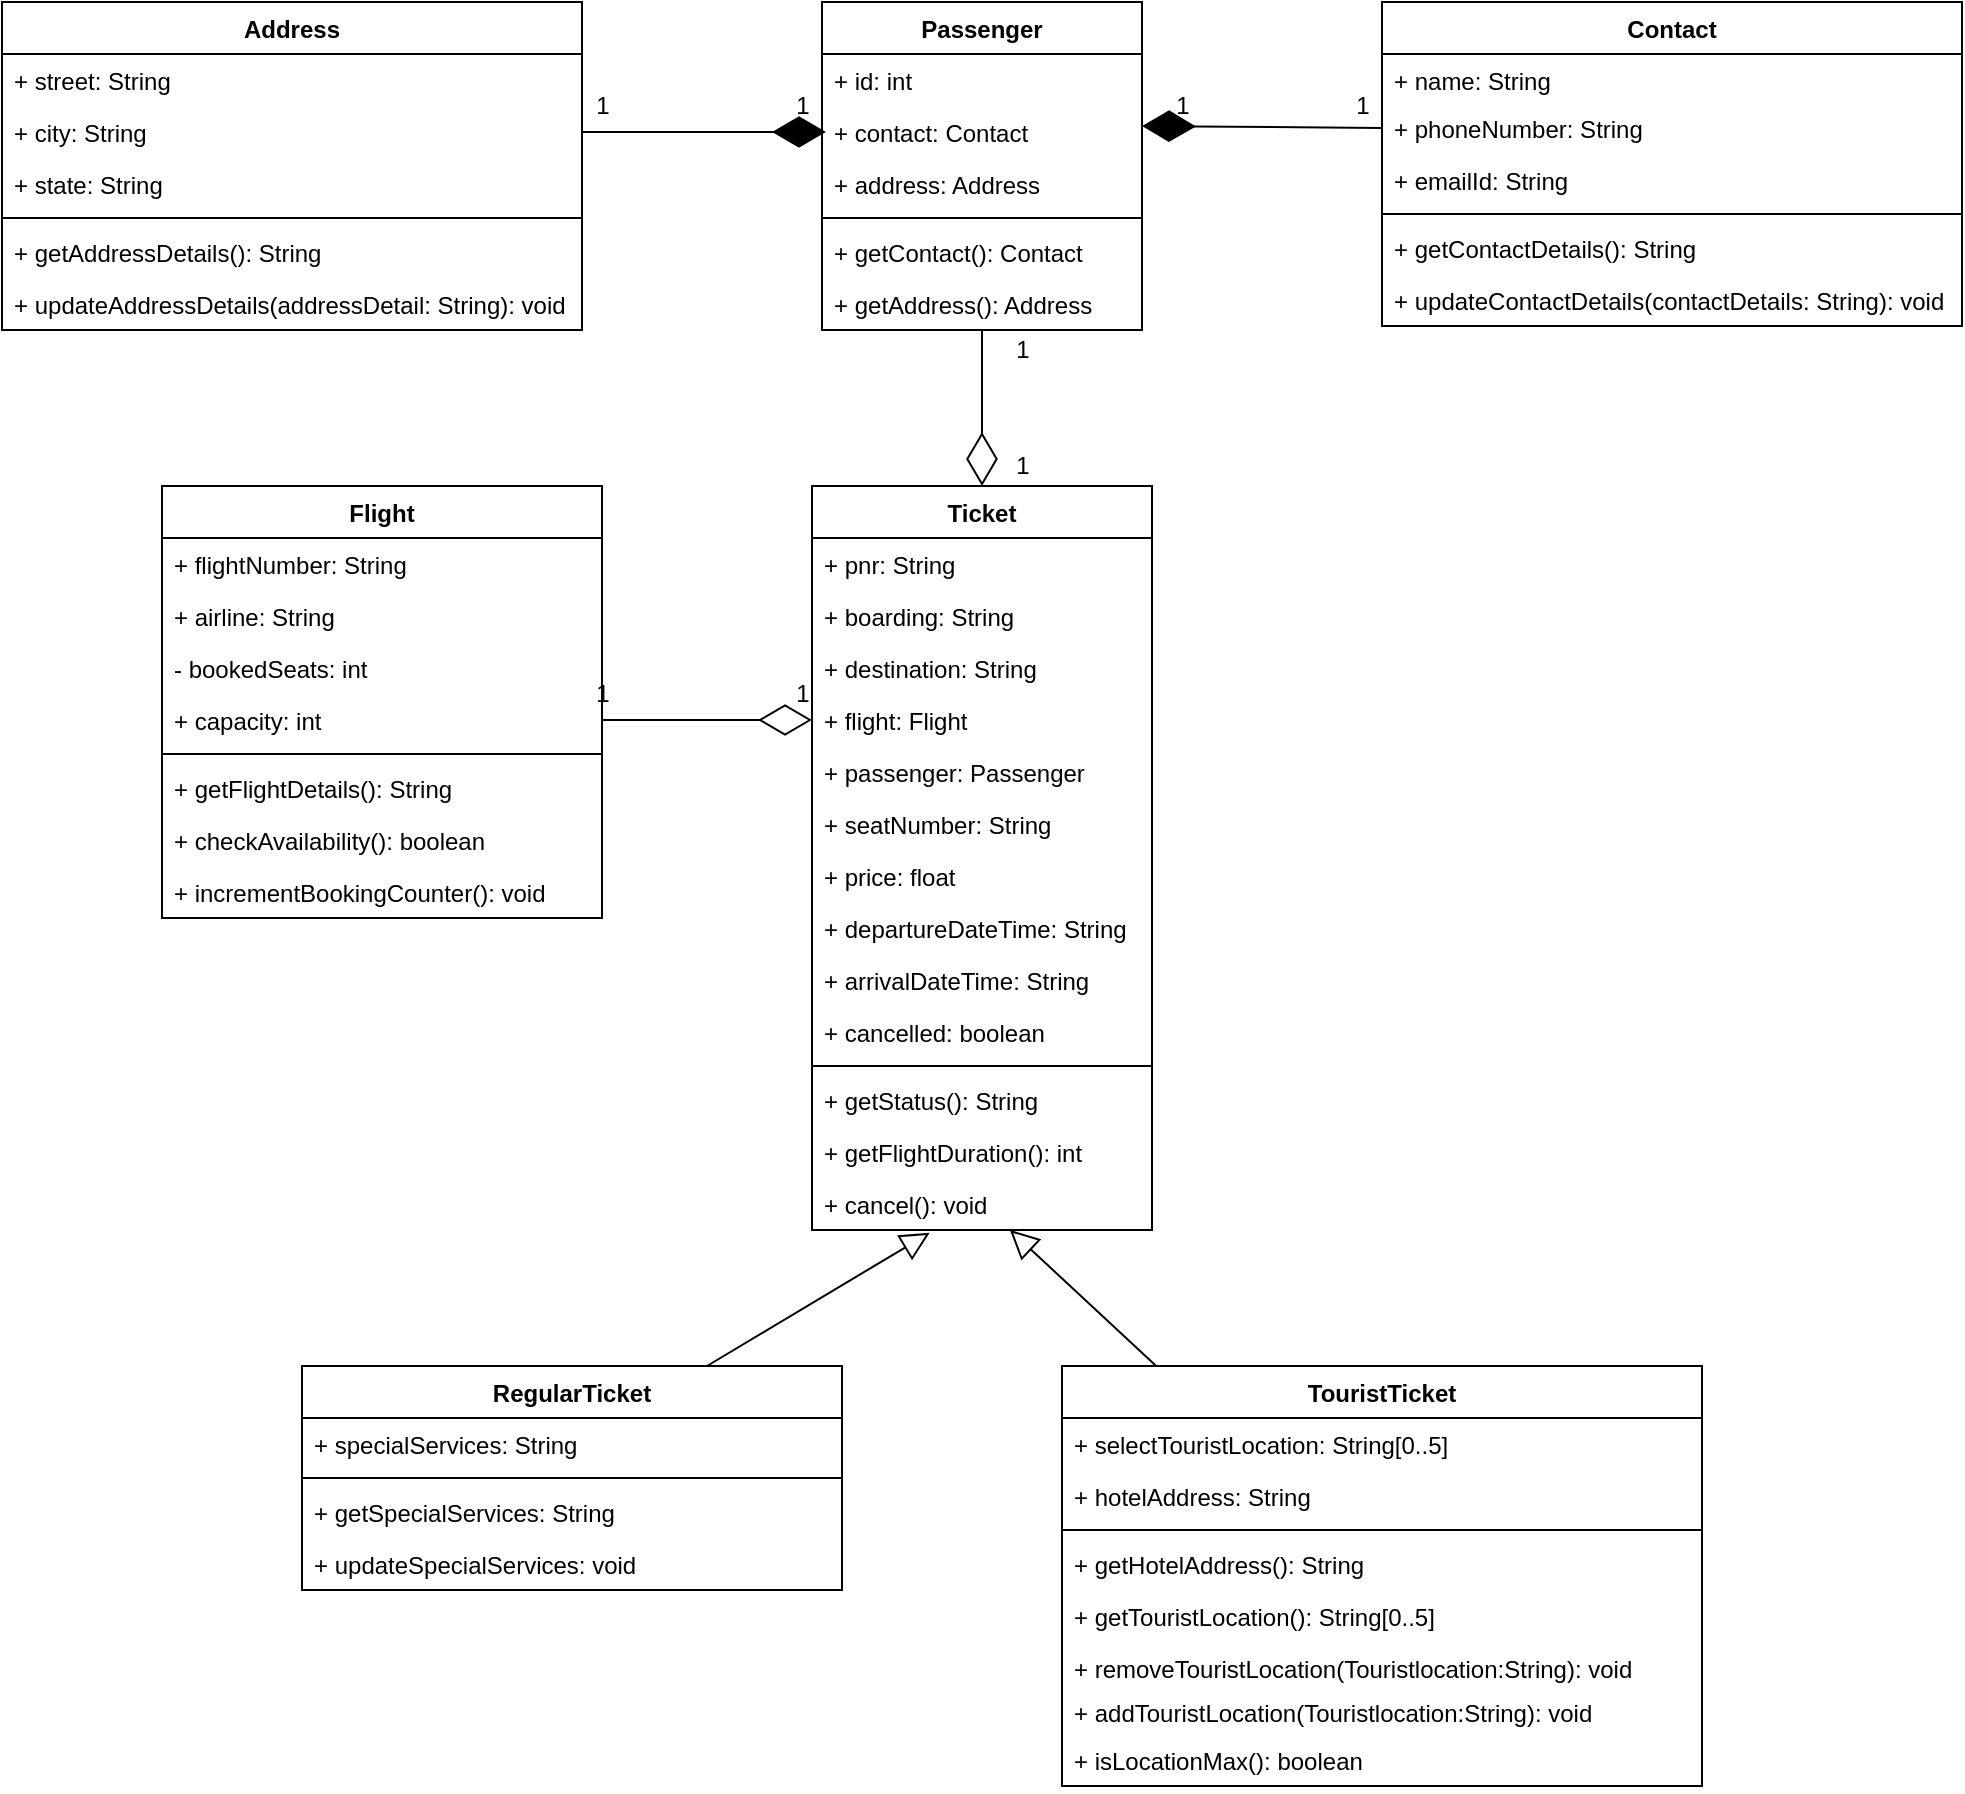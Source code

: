 <mxfile version="14.7.2" type="device"><diagram id="C5RBs43oDa-KdzZeNtuy" name="Page-1"><mxGraphModel dx="1278" dy="614" grid="1" gridSize="10" guides="1" tooltips="1" connect="1" arrows="1" fold="1" page="1" pageScale="1" pageWidth="827" pageHeight="1169" math="0" shadow="0"><root><mxCell id="WIyWlLk6GJQsqaUBKTNV-0"/><mxCell id="WIyWlLk6GJQsqaUBKTNV-1" parent="WIyWlLk6GJQsqaUBKTNV-0"/><mxCell id="apClMjxLR583thGksTaG-0" value="Address" style="swimlane;fontStyle=1;align=center;verticalAlign=top;childLayout=stackLayout;horizontal=1;startSize=26;horizontalStack=0;resizeParent=1;resizeParentMax=0;resizeLast=0;collapsible=1;marginBottom=0;" vertex="1" parent="WIyWlLk6GJQsqaUBKTNV-1"><mxGeometry x="230" y="38" width="290" height="164" as="geometry"><mxRectangle x="40" y="40" width="80" height="26" as="alternateBounds"/></mxGeometry></mxCell><mxCell id="apClMjxLR583thGksTaG-1" value="+ street: String&#10;" style="text;strokeColor=none;fillColor=none;align=left;verticalAlign=top;spacingLeft=4;spacingRight=4;overflow=hidden;rotatable=0;points=[[0,0.5],[1,0.5]];portConstraint=eastwest;" vertex="1" parent="apClMjxLR583thGksTaG-0"><mxGeometry y="26" width="290" height="26" as="geometry"/></mxCell><mxCell id="apClMjxLR583thGksTaG-5" value="+ city: String" style="text;strokeColor=none;fillColor=none;align=left;verticalAlign=top;spacingLeft=4;spacingRight=4;overflow=hidden;rotatable=0;points=[[0,0.5],[1,0.5]];portConstraint=eastwest;" vertex="1" parent="apClMjxLR583thGksTaG-0"><mxGeometry y="52" width="290" height="26" as="geometry"/></mxCell><mxCell id="apClMjxLR583thGksTaG-6" value="+ state: String" style="text;strokeColor=none;fillColor=none;align=left;verticalAlign=top;spacingLeft=4;spacingRight=4;overflow=hidden;rotatable=0;points=[[0,0.5],[1,0.5]];portConstraint=eastwest;" vertex="1" parent="apClMjxLR583thGksTaG-0"><mxGeometry y="78" width="290" height="26" as="geometry"/></mxCell><mxCell id="apClMjxLR583thGksTaG-2" value="" style="line;strokeWidth=1;fillColor=none;align=left;verticalAlign=middle;spacingTop=-1;spacingLeft=3;spacingRight=3;rotatable=0;labelPosition=right;points=[];portConstraint=eastwest;" vertex="1" parent="apClMjxLR583thGksTaG-0"><mxGeometry y="104" width="290" height="8" as="geometry"/></mxCell><mxCell id="apClMjxLR583thGksTaG-3" value="+ getAddressDetails(): String" style="text;strokeColor=none;fillColor=none;align=left;verticalAlign=top;spacingLeft=4;spacingRight=4;overflow=hidden;rotatable=0;points=[[0,0.5],[1,0.5]];portConstraint=eastwest;" vertex="1" parent="apClMjxLR583thGksTaG-0"><mxGeometry y="112" width="290" height="26" as="geometry"/></mxCell><mxCell id="apClMjxLR583thGksTaG-7" value="+ updateAddressDetails(addressDetail: String): void" style="text;strokeColor=none;fillColor=none;align=left;verticalAlign=top;spacingLeft=4;spacingRight=4;overflow=hidden;rotatable=0;points=[[0,0.5],[1,0.5]];portConstraint=eastwest;" vertex="1" parent="apClMjxLR583thGksTaG-0"><mxGeometry y="138" width="290" height="26" as="geometry"/></mxCell><mxCell id="apClMjxLR583thGksTaG-8" value="Flight" style="swimlane;fontStyle=1;align=center;verticalAlign=top;childLayout=stackLayout;horizontal=1;startSize=26;horizontalStack=0;resizeParent=1;resizeParentMax=0;resizeLast=0;collapsible=1;marginBottom=0;" vertex="1" parent="WIyWlLk6GJQsqaUBKTNV-1"><mxGeometry x="310" y="280" width="220" height="216" as="geometry"/></mxCell><mxCell id="apClMjxLR583thGksTaG-9" value="+ flightNumber: String" style="text;strokeColor=none;fillColor=none;align=left;verticalAlign=top;spacingLeft=4;spacingRight=4;overflow=hidden;rotatable=0;points=[[0,0.5],[1,0.5]];portConstraint=eastwest;" vertex="1" parent="apClMjxLR583thGksTaG-8"><mxGeometry y="26" width="220" height="26" as="geometry"/></mxCell><mxCell id="apClMjxLR583thGksTaG-12" value="+ airline: String" style="text;strokeColor=none;fillColor=none;align=left;verticalAlign=top;spacingLeft=4;spacingRight=4;overflow=hidden;rotatable=0;points=[[0,0.5],[1,0.5]];portConstraint=eastwest;" vertex="1" parent="apClMjxLR583thGksTaG-8"><mxGeometry y="52" width="220" height="26" as="geometry"/></mxCell><mxCell id="apClMjxLR583thGksTaG-13" value="- bookedSeats: int" style="text;strokeColor=none;fillColor=none;align=left;verticalAlign=top;spacingLeft=4;spacingRight=4;overflow=hidden;rotatable=0;points=[[0,0.5],[1,0.5]];portConstraint=eastwest;" vertex="1" parent="apClMjxLR583thGksTaG-8"><mxGeometry y="78" width="220" height="26" as="geometry"/></mxCell><mxCell id="apClMjxLR583thGksTaG-14" value="+ capacity: int" style="text;strokeColor=none;fillColor=none;align=left;verticalAlign=top;spacingLeft=4;spacingRight=4;overflow=hidden;rotatable=0;points=[[0,0.5],[1,0.5]];portConstraint=eastwest;" vertex="1" parent="apClMjxLR583thGksTaG-8"><mxGeometry y="104" width="220" height="26" as="geometry"/></mxCell><mxCell id="apClMjxLR583thGksTaG-10" value="" style="line;strokeWidth=1;fillColor=none;align=left;verticalAlign=middle;spacingTop=-1;spacingLeft=3;spacingRight=3;rotatable=0;labelPosition=right;points=[];portConstraint=eastwest;" vertex="1" parent="apClMjxLR583thGksTaG-8"><mxGeometry y="130" width="220" height="8" as="geometry"/></mxCell><mxCell id="apClMjxLR583thGksTaG-16" value="+ getFlightDetails(): String" style="text;strokeColor=none;fillColor=none;align=left;verticalAlign=top;spacingLeft=4;spacingRight=4;overflow=hidden;rotatable=0;points=[[0,0.5],[1,0.5]];portConstraint=eastwest;" vertex="1" parent="apClMjxLR583thGksTaG-8"><mxGeometry y="138" width="220" height="26" as="geometry"/></mxCell><mxCell id="apClMjxLR583thGksTaG-11" value="+ checkAvailability(): boolean" style="text;strokeColor=none;fillColor=none;align=left;verticalAlign=top;spacingLeft=4;spacingRight=4;overflow=hidden;rotatable=0;points=[[0,0.5],[1,0.5]];portConstraint=eastwest;" vertex="1" parent="apClMjxLR583thGksTaG-8"><mxGeometry y="164" width="220" height="26" as="geometry"/></mxCell><mxCell id="apClMjxLR583thGksTaG-17" value="+ incrementBookingCounter(): void" style="text;strokeColor=none;fillColor=none;align=left;verticalAlign=top;spacingLeft=4;spacingRight=4;overflow=hidden;rotatable=0;points=[[0,0.5],[1,0.5]];portConstraint=eastwest;" vertex="1" parent="apClMjxLR583thGksTaG-8"><mxGeometry y="190" width="220" height="26" as="geometry"/></mxCell><mxCell id="apClMjxLR583thGksTaG-18" value="Passenger" style="swimlane;fontStyle=1;align=center;verticalAlign=top;childLayout=stackLayout;horizontal=1;startSize=26;horizontalStack=0;resizeParent=1;resizeParentMax=0;resizeLast=0;collapsible=1;marginBottom=0;" vertex="1" parent="WIyWlLk6GJQsqaUBKTNV-1"><mxGeometry x="640" y="38" width="160" height="164" as="geometry"/></mxCell><mxCell id="apClMjxLR583thGksTaG-19" value="+ id: int" style="text;strokeColor=none;fillColor=none;align=left;verticalAlign=top;spacingLeft=4;spacingRight=4;overflow=hidden;rotatable=0;points=[[0,0.5],[1,0.5]];portConstraint=eastwest;" vertex="1" parent="apClMjxLR583thGksTaG-18"><mxGeometry y="26" width="160" height="26" as="geometry"/></mxCell><mxCell id="apClMjxLR583thGksTaG-23" value="+ contact: Contact" style="text;strokeColor=none;fillColor=none;align=left;verticalAlign=top;spacingLeft=4;spacingRight=4;overflow=hidden;rotatable=0;points=[[0,0.5],[1,0.5]];portConstraint=eastwest;" vertex="1" parent="apClMjxLR583thGksTaG-18"><mxGeometry y="52" width="160" height="26" as="geometry"/></mxCell><mxCell id="apClMjxLR583thGksTaG-22" value="+ address: Address" style="text;strokeColor=none;fillColor=none;align=left;verticalAlign=top;spacingLeft=4;spacingRight=4;overflow=hidden;rotatable=0;points=[[0,0.5],[1,0.5]];portConstraint=eastwest;" vertex="1" parent="apClMjxLR583thGksTaG-18"><mxGeometry y="78" width="160" height="26" as="geometry"/></mxCell><mxCell id="apClMjxLR583thGksTaG-20" value="" style="line;strokeWidth=1;fillColor=none;align=left;verticalAlign=middle;spacingTop=-1;spacingLeft=3;spacingRight=3;rotatable=0;labelPosition=right;points=[];portConstraint=eastwest;" vertex="1" parent="apClMjxLR583thGksTaG-18"><mxGeometry y="104" width="160" height="8" as="geometry"/></mxCell><mxCell id="apClMjxLR583thGksTaG-21" value="+ getContact(): Contact" style="text;strokeColor=none;fillColor=none;align=left;verticalAlign=top;spacingLeft=4;spacingRight=4;overflow=hidden;rotatable=0;points=[[0,0.5],[1,0.5]];portConstraint=eastwest;" vertex="1" parent="apClMjxLR583thGksTaG-18"><mxGeometry y="112" width="160" height="26" as="geometry"/></mxCell><mxCell id="apClMjxLR583thGksTaG-24" value="+ getAddress(): Address" style="text;strokeColor=none;fillColor=none;align=left;verticalAlign=top;spacingLeft=4;spacingRight=4;overflow=hidden;rotatable=0;points=[[0,0.5],[1,0.5]];portConstraint=eastwest;" vertex="1" parent="apClMjxLR583thGksTaG-18"><mxGeometry y="138" width="160" height="26" as="geometry"/></mxCell><mxCell id="apClMjxLR583thGksTaG-25" value="Contact" style="swimlane;fontStyle=1;align=center;verticalAlign=top;childLayout=stackLayout;horizontal=1;startSize=26;horizontalStack=0;resizeParent=1;resizeParentMax=0;resizeLast=0;collapsible=1;marginBottom=0;" vertex="1" parent="WIyWlLk6GJQsqaUBKTNV-1"><mxGeometry x="920" y="38" width="290" height="162" as="geometry"/></mxCell><mxCell id="apClMjxLR583thGksTaG-26" value="+ name: String" style="text;strokeColor=none;fillColor=none;align=left;verticalAlign=top;spacingLeft=4;spacingRight=4;overflow=hidden;rotatable=0;points=[[0,0.5],[1,0.5]];portConstraint=eastwest;" vertex="1" parent="apClMjxLR583thGksTaG-25"><mxGeometry y="26" width="290" height="24" as="geometry"/></mxCell><mxCell id="apClMjxLR583thGksTaG-29" value="+ phoneNumber: String" style="text;strokeColor=none;fillColor=none;align=left;verticalAlign=top;spacingLeft=4;spacingRight=4;overflow=hidden;rotatable=0;points=[[0,0.5],[1,0.5]];portConstraint=eastwest;" vertex="1" parent="apClMjxLR583thGksTaG-25"><mxGeometry y="50" width="290" height="26" as="geometry"/></mxCell><mxCell id="apClMjxLR583thGksTaG-30" value="+ emailId: String" style="text;strokeColor=none;fillColor=none;align=left;verticalAlign=top;spacingLeft=4;spacingRight=4;overflow=hidden;rotatable=0;points=[[0,0.5],[1,0.5]];portConstraint=eastwest;" vertex="1" parent="apClMjxLR583thGksTaG-25"><mxGeometry y="76" width="290" height="26" as="geometry"/></mxCell><mxCell id="apClMjxLR583thGksTaG-27" value="" style="line;strokeWidth=1;fillColor=none;align=left;verticalAlign=middle;spacingTop=-1;spacingLeft=3;spacingRight=3;rotatable=0;labelPosition=right;points=[];portConstraint=eastwest;" vertex="1" parent="apClMjxLR583thGksTaG-25"><mxGeometry y="102" width="290" height="8" as="geometry"/></mxCell><mxCell id="apClMjxLR583thGksTaG-28" value="+ getContactDetails(): String" style="text;strokeColor=none;fillColor=none;align=left;verticalAlign=top;spacingLeft=4;spacingRight=4;overflow=hidden;rotatable=0;points=[[0,0.5],[1,0.5]];portConstraint=eastwest;" vertex="1" parent="apClMjxLR583thGksTaG-25"><mxGeometry y="110" width="290" height="26" as="geometry"/></mxCell><mxCell id="apClMjxLR583thGksTaG-31" value="+ updateContactDetails(contactDetails: String): void" style="text;strokeColor=none;fillColor=none;align=left;verticalAlign=top;spacingLeft=4;spacingRight=4;overflow=hidden;rotatable=0;points=[[0,0.5],[1,0.5]];portConstraint=eastwest;" vertex="1" parent="apClMjxLR583thGksTaG-25"><mxGeometry y="136" width="290" height="26" as="geometry"/></mxCell><mxCell id="apClMjxLR583thGksTaG-32" value="Ticket" style="swimlane;fontStyle=1;align=center;verticalAlign=top;childLayout=stackLayout;horizontal=1;startSize=26;horizontalStack=0;resizeParent=1;resizeParentMax=0;resizeLast=0;collapsible=1;marginBottom=0;" vertex="1" parent="WIyWlLk6GJQsqaUBKTNV-1"><mxGeometry x="635" y="280" width="170" height="372" as="geometry"/></mxCell><mxCell id="apClMjxLR583thGksTaG-33" value="+ pnr: String" style="text;strokeColor=none;fillColor=none;align=left;verticalAlign=top;spacingLeft=4;spacingRight=4;overflow=hidden;rotatable=0;points=[[0,0.5],[1,0.5]];portConstraint=eastwest;" vertex="1" parent="apClMjxLR583thGksTaG-32"><mxGeometry y="26" width="170" height="26" as="geometry"/></mxCell><mxCell id="apClMjxLR583thGksTaG-36" value="+ boarding: String" style="text;strokeColor=none;fillColor=none;align=left;verticalAlign=top;spacingLeft=4;spacingRight=4;overflow=hidden;rotatable=0;points=[[0,0.5],[1,0.5]];portConstraint=eastwest;" vertex="1" parent="apClMjxLR583thGksTaG-32"><mxGeometry y="52" width="170" height="26" as="geometry"/></mxCell><mxCell id="apClMjxLR583thGksTaG-37" value="+ destination: String" style="text;strokeColor=none;fillColor=none;align=left;verticalAlign=top;spacingLeft=4;spacingRight=4;overflow=hidden;rotatable=0;points=[[0,0.5],[1,0.5]];portConstraint=eastwest;" vertex="1" parent="apClMjxLR583thGksTaG-32"><mxGeometry y="78" width="170" height="26" as="geometry"/></mxCell><mxCell id="apClMjxLR583thGksTaG-39" value="+ flight: Flight" style="text;strokeColor=none;fillColor=none;align=left;verticalAlign=top;spacingLeft=4;spacingRight=4;overflow=hidden;rotatable=0;points=[[0,0.5],[1,0.5]];portConstraint=eastwest;" vertex="1" parent="apClMjxLR583thGksTaG-32"><mxGeometry y="104" width="170" height="26" as="geometry"/></mxCell><mxCell id="apClMjxLR583thGksTaG-42" value="+ passenger: Passenger" style="text;strokeColor=none;fillColor=none;align=left;verticalAlign=top;spacingLeft=4;spacingRight=4;overflow=hidden;rotatable=0;points=[[0,0.5],[1,0.5]];portConstraint=eastwest;" vertex="1" parent="apClMjxLR583thGksTaG-32"><mxGeometry y="130" width="170" height="26" as="geometry"/></mxCell><mxCell id="apClMjxLR583thGksTaG-43" value="+ seatNumber: String" style="text;strokeColor=none;fillColor=none;align=left;verticalAlign=top;spacingLeft=4;spacingRight=4;overflow=hidden;rotatable=0;points=[[0,0.5],[1,0.5]];portConstraint=eastwest;" vertex="1" parent="apClMjxLR583thGksTaG-32"><mxGeometry y="156" width="170" height="26" as="geometry"/></mxCell><mxCell id="apClMjxLR583thGksTaG-44" value="+ price: float" style="text;strokeColor=none;fillColor=none;align=left;verticalAlign=top;spacingLeft=4;spacingRight=4;overflow=hidden;rotatable=0;points=[[0,0.5],[1,0.5]];portConstraint=eastwest;" vertex="1" parent="apClMjxLR583thGksTaG-32"><mxGeometry y="182" width="170" height="26" as="geometry"/></mxCell><mxCell id="apClMjxLR583thGksTaG-45" value="+ departureDateTime: String" style="text;strokeColor=none;fillColor=none;align=left;verticalAlign=top;spacingLeft=4;spacingRight=4;overflow=hidden;rotatable=0;points=[[0,0.5],[1,0.5]];portConstraint=eastwest;" vertex="1" parent="apClMjxLR583thGksTaG-32"><mxGeometry y="208" width="170" height="26" as="geometry"/></mxCell><mxCell id="apClMjxLR583thGksTaG-46" value="+ arrivalDateTime: String" style="text;strokeColor=none;fillColor=none;align=left;verticalAlign=top;spacingLeft=4;spacingRight=4;overflow=hidden;rotatable=0;points=[[0,0.5],[1,0.5]];portConstraint=eastwest;" vertex="1" parent="apClMjxLR583thGksTaG-32"><mxGeometry y="234" width="170" height="26" as="geometry"/></mxCell><mxCell id="apClMjxLR583thGksTaG-47" value="+ cancelled: boolean" style="text;strokeColor=none;fillColor=none;align=left;verticalAlign=top;spacingLeft=4;spacingRight=4;overflow=hidden;rotatable=0;points=[[0,0.5],[1,0.5]];portConstraint=eastwest;" vertex="1" parent="apClMjxLR583thGksTaG-32"><mxGeometry y="260" width="170" height="26" as="geometry"/></mxCell><mxCell id="apClMjxLR583thGksTaG-34" value="" style="line;strokeWidth=1;fillColor=none;align=left;verticalAlign=middle;spacingTop=-1;spacingLeft=3;spacingRight=3;rotatable=0;labelPosition=right;points=[];portConstraint=eastwest;" vertex="1" parent="apClMjxLR583thGksTaG-32"><mxGeometry y="286" width="170" height="8" as="geometry"/></mxCell><mxCell id="apClMjxLR583thGksTaG-35" value="+ getStatus(): String" style="text;strokeColor=none;fillColor=none;align=left;verticalAlign=top;spacingLeft=4;spacingRight=4;overflow=hidden;rotatable=0;points=[[0,0.5],[1,0.5]];portConstraint=eastwest;" vertex="1" parent="apClMjxLR583thGksTaG-32"><mxGeometry y="294" width="170" height="26" as="geometry"/></mxCell><mxCell id="apClMjxLR583thGksTaG-48" value="+ getFlightDuration(): int" style="text;strokeColor=none;fillColor=none;align=left;verticalAlign=top;spacingLeft=4;spacingRight=4;overflow=hidden;rotatable=0;points=[[0,0.5],[1,0.5]];portConstraint=eastwest;" vertex="1" parent="apClMjxLR583thGksTaG-32"><mxGeometry y="320" width="170" height="26" as="geometry"/></mxCell><mxCell id="apClMjxLR583thGksTaG-38" value="+ cancel(): void" style="text;strokeColor=none;fillColor=none;align=left;verticalAlign=top;spacingLeft=4;spacingRight=4;overflow=hidden;rotatable=0;points=[[0,0.5],[1,0.5]];portConstraint=eastwest;" vertex="1" parent="apClMjxLR583thGksTaG-32"><mxGeometry y="346" width="170" height="26" as="geometry"/></mxCell><mxCell id="apClMjxLR583thGksTaG-49" value="RegularTicket" style="swimlane;fontStyle=1;align=center;verticalAlign=top;childLayout=stackLayout;horizontal=1;startSize=26;horizontalStack=0;resizeParent=1;resizeParentMax=0;resizeLast=0;collapsible=1;marginBottom=0;" vertex="1" parent="WIyWlLk6GJQsqaUBKTNV-1"><mxGeometry x="380" y="720" width="270" height="112" as="geometry"/></mxCell><mxCell id="apClMjxLR583thGksTaG-50" value="+ specialServices: String" style="text;strokeColor=none;fillColor=none;align=left;verticalAlign=top;spacingLeft=4;spacingRight=4;overflow=hidden;rotatable=0;points=[[0,0.5],[1,0.5]];portConstraint=eastwest;" vertex="1" parent="apClMjxLR583thGksTaG-49"><mxGeometry y="26" width="270" height="26" as="geometry"/></mxCell><mxCell id="apClMjxLR583thGksTaG-51" value="" style="line;strokeWidth=1;fillColor=none;align=left;verticalAlign=middle;spacingTop=-1;spacingLeft=3;spacingRight=3;rotatable=0;labelPosition=right;points=[];portConstraint=eastwest;" vertex="1" parent="apClMjxLR583thGksTaG-49"><mxGeometry y="52" width="270" height="8" as="geometry"/></mxCell><mxCell id="apClMjxLR583thGksTaG-52" value="+ getSpecialServices: String" style="text;strokeColor=none;fillColor=none;align=left;verticalAlign=top;spacingLeft=4;spacingRight=4;overflow=hidden;rotatable=0;points=[[0,0.5],[1,0.5]];portConstraint=eastwest;" vertex="1" parent="apClMjxLR583thGksTaG-49"><mxGeometry y="60" width="270" height="26" as="geometry"/></mxCell><mxCell id="apClMjxLR583thGksTaG-53" value="+ updateSpecialServices: void" style="text;strokeColor=none;fillColor=none;align=left;verticalAlign=top;spacingLeft=4;spacingRight=4;overflow=hidden;rotatable=0;points=[[0,0.5],[1,0.5]];portConstraint=eastwest;" vertex="1" parent="apClMjxLR583thGksTaG-49"><mxGeometry y="86" width="270" height="26" as="geometry"/></mxCell><mxCell id="apClMjxLR583thGksTaG-55" value="TouristTicket" style="swimlane;fontStyle=1;align=center;verticalAlign=top;childLayout=stackLayout;horizontal=1;startSize=26;horizontalStack=0;resizeParent=1;resizeParentMax=0;resizeLast=0;collapsible=1;marginBottom=0;" vertex="1" parent="WIyWlLk6GJQsqaUBKTNV-1"><mxGeometry x="760" y="720" width="320" height="210" as="geometry"/></mxCell><mxCell id="apClMjxLR583thGksTaG-59" value="+ selectTouristLocation: String[0..5]" style="text;strokeColor=none;fillColor=none;align=left;verticalAlign=top;spacingLeft=4;spacingRight=4;overflow=hidden;rotatable=0;points=[[0,0.5],[1,0.5]];portConstraint=eastwest;" vertex="1" parent="apClMjxLR583thGksTaG-55"><mxGeometry y="26" width="320" height="26" as="geometry"/></mxCell><mxCell id="apClMjxLR583thGksTaG-56" value="+ hotelAddress: String" style="text;strokeColor=none;fillColor=none;align=left;verticalAlign=top;spacingLeft=4;spacingRight=4;overflow=hidden;rotatable=0;points=[[0,0.5],[1,0.5]];portConstraint=eastwest;" vertex="1" parent="apClMjxLR583thGksTaG-55"><mxGeometry y="52" width="320" height="26" as="geometry"/></mxCell><mxCell id="apClMjxLR583thGksTaG-57" value="" style="line;strokeWidth=1;fillColor=none;align=left;verticalAlign=middle;spacingTop=-1;spacingLeft=3;spacingRight=3;rotatable=0;labelPosition=right;points=[];portConstraint=eastwest;" vertex="1" parent="apClMjxLR583thGksTaG-55"><mxGeometry y="78" width="320" height="8" as="geometry"/></mxCell><mxCell id="apClMjxLR583thGksTaG-58" value="+ getHotelAddress(): String" style="text;strokeColor=none;fillColor=none;align=left;verticalAlign=top;spacingLeft=4;spacingRight=4;overflow=hidden;rotatable=0;points=[[0,0.5],[1,0.5]];portConstraint=eastwest;" vertex="1" parent="apClMjxLR583thGksTaG-55"><mxGeometry y="86" width="320" height="26" as="geometry"/></mxCell><mxCell id="apClMjxLR583thGksTaG-60" value="+ getTouristLocation(): String[0..5]" style="text;strokeColor=none;fillColor=none;align=left;verticalAlign=top;spacingLeft=4;spacingRight=4;overflow=hidden;rotatable=0;points=[[0,0.5],[1,0.5]];portConstraint=eastwest;" vertex="1" parent="apClMjxLR583thGksTaG-55"><mxGeometry y="112" width="320" height="26" as="geometry"/></mxCell><mxCell id="apClMjxLR583thGksTaG-61" value="+ removeTouristLocation(Touristlocation:String): void" style="text;strokeColor=none;fillColor=none;align=left;verticalAlign=top;spacingLeft=4;spacingRight=4;overflow=hidden;rotatable=0;points=[[0,0.5],[1,0.5]];portConstraint=eastwest;" vertex="1" parent="apClMjxLR583thGksTaG-55"><mxGeometry y="138" width="320" height="22" as="geometry"/></mxCell><mxCell id="apClMjxLR583thGksTaG-62" value="+ addTouristLocation(Touristlocation:String): void" style="text;strokeColor=none;fillColor=none;align=left;verticalAlign=top;spacingLeft=4;spacingRight=4;overflow=hidden;rotatable=0;points=[[0,0.5],[1,0.5]];portConstraint=eastwest;" vertex="1" parent="apClMjxLR583thGksTaG-55"><mxGeometry y="160" width="320" height="24" as="geometry"/></mxCell><mxCell id="apClMjxLR583thGksTaG-63" value="+ isLocationMax(): boolean" style="text;strokeColor=none;fillColor=none;align=left;verticalAlign=top;spacingLeft=4;spacingRight=4;overflow=hidden;rotatable=0;points=[[0,0.5],[1,0.5]];portConstraint=eastwest;" vertex="1" parent="apClMjxLR583thGksTaG-55"><mxGeometry y="184" width="320" height="26" as="geometry"/></mxCell><mxCell id="apClMjxLR583thGksTaG-65" value="" style="endArrow=diamondThin;endFill=1;endSize=24;html=1;exitX=1;exitY=0.5;exitDx=0;exitDy=0;" edge="1" parent="WIyWlLk6GJQsqaUBKTNV-1" source="apClMjxLR583thGksTaG-5"><mxGeometry width="160" relative="1" as="geometry"><mxPoint x="550" y="115" as="sourcePoint"/><mxPoint x="642" y="103" as="targetPoint"/></mxGeometry></mxCell><mxCell id="apClMjxLR583thGksTaG-66" value="1" style="text;html=1;align=center;verticalAlign=middle;resizable=0;points=[];autosize=1;" vertex="1" parent="WIyWlLk6GJQsqaUBKTNV-1"><mxGeometry x="520" y="80" width="20" height="20" as="geometry"/></mxCell><mxCell id="apClMjxLR583thGksTaG-67" value="1" style="text;html=1;align=center;verticalAlign=middle;resizable=0;points=[];autosize=1;" vertex="1" parent="WIyWlLk6GJQsqaUBKTNV-1"><mxGeometry x="620" y="80" width="20" height="20" as="geometry"/></mxCell><mxCell id="apClMjxLR583thGksTaG-68" value="" style="endArrow=diamondThin;endFill=1;endSize=24;html=1;exitX=0;exitY=0.5;exitDx=0;exitDy=0;" edge="1" parent="WIyWlLk6GJQsqaUBKTNV-1" source="apClMjxLR583thGksTaG-29"><mxGeometry width="160" relative="1" as="geometry"><mxPoint x="850" y="135" as="sourcePoint"/><mxPoint x="800" y="100" as="targetPoint"/></mxGeometry></mxCell><mxCell id="apClMjxLR583thGksTaG-69" value="1" style="text;html=1;align=center;verticalAlign=middle;resizable=0;points=[];autosize=1;" vertex="1" parent="WIyWlLk6GJQsqaUBKTNV-1"><mxGeometry x="810" y="80" width="20" height="20" as="geometry"/></mxCell><mxCell id="apClMjxLR583thGksTaG-70" value="1" style="text;html=1;align=center;verticalAlign=middle;resizable=0;points=[];autosize=1;" vertex="1" parent="WIyWlLk6GJQsqaUBKTNV-1"><mxGeometry x="900" y="80" width="20" height="20" as="geometry"/></mxCell><mxCell id="apClMjxLR583thGksTaG-72" value="1" style="text;html=1;align=center;verticalAlign=middle;resizable=0;points=[];autosize=1;" vertex="1" parent="WIyWlLk6GJQsqaUBKTNV-1"><mxGeometry x="520" y="374" width="20" height="20" as="geometry"/></mxCell><mxCell id="apClMjxLR583thGksTaG-73" value="1" style="text;html=1;align=center;verticalAlign=middle;resizable=0;points=[];autosize=1;" vertex="1" parent="WIyWlLk6GJQsqaUBKTNV-1"><mxGeometry x="620" y="374" width="20" height="20" as="geometry"/></mxCell><mxCell id="apClMjxLR583thGksTaG-74" value="" style="endArrow=diamondThin;endFill=0;endSize=24;html=1;exitX=1;exitY=0.5;exitDx=0;exitDy=0;entryX=0;entryY=0.5;entryDx=0;entryDy=0;" edge="1" parent="WIyWlLk6GJQsqaUBKTNV-1" source="apClMjxLR583thGksTaG-14" target="apClMjxLR583thGksTaG-39"><mxGeometry width="160" relative="1" as="geometry"><mxPoint x="550" y="401" as="sourcePoint"/><mxPoint x="630" y="401" as="targetPoint"/></mxGeometry></mxCell><mxCell id="apClMjxLR583thGksTaG-75" value="" style="edgeStyle=none;html=1;endSize=12;endArrow=block;endFill=0;exitX=0.75;exitY=0;exitDx=0;exitDy=0;entryX=0.346;entryY=1.054;entryDx=0;entryDy=0;entryPerimeter=0;" edge="1" parent="WIyWlLk6GJQsqaUBKTNV-1" source="apClMjxLR583thGksTaG-49" target="apClMjxLR583thGksTaG-38"><mxGeometry width="160" relative="1" as="geometry"><mxPoint x="573.29" y="836" as="sourcePoint"/><mxPoint x="686.715" y="652" as="targetPoint"/></mxGeometry></mxCell><mxCell id="apClMjxLR583thGksTaG-76" value="" style="edgeStyle=none;html=1;endSize=12;endArrow=block;endFill=0;" edge="1" parent="WIyWlLk6GJQsqaUBKTNV-1" source="apClMjxLR583thGksTaG-55" target="apClMjxLR583thGksTaG-38"><mxGeometry width="160" relative="1" as="geometry"><mxPoint x="940" y="670" as="sourcePoint"/><mxPoint x="1053.425" y="486" as="targetPoint"/></mxGeometry></mxCell><mxCell id="apClMjxLR583thGksTaG-77" value="" style="endArrow=diamondThin;endFill=0;endSize=24;html=1;entryX=0.5;entryY=0;entryDx=0;entryDy=0;" edge="1" parent="WIyWlLk6GJQsqaUBKTNV-1" source="apClMjxLR583thGksTaG-24" target="apClMjxLR583thGksTaG-32"><mxGeometry width="160" relative="1" as="geometry"><mxPoint x="725" y="205" as="sourcePoint"/><mxPoint x="850" y="240" as="targetPoint"/></mxGeometry></mxCell><mxCell id="apClMjxLR583thGksTaG-78" value="1" style="text;html=1;align=center;verticalAlign=middle;resizable=0;points=[];autosize=1;" vertex="1" parent="WIyWlLk6GJQsqaUBKTNV-1"><mxGeometry x="730" y="202" width="20" height="20" as="geometry"/></mxCell><mxCell id="apClMjxLR583thGksTaG-79" value="1" style="text;html=1;align=center;verticalAlign=middle;resizable=0;points=[];autosize=1;" vertex="1" parent="WIyWlLk6GJQsqaUBKTNV-1"><mxGeometry x="730" y="260" width="20" height="20" as="geometry"/></mxCell></root></mxGraphModel></diagram></mxfile>
